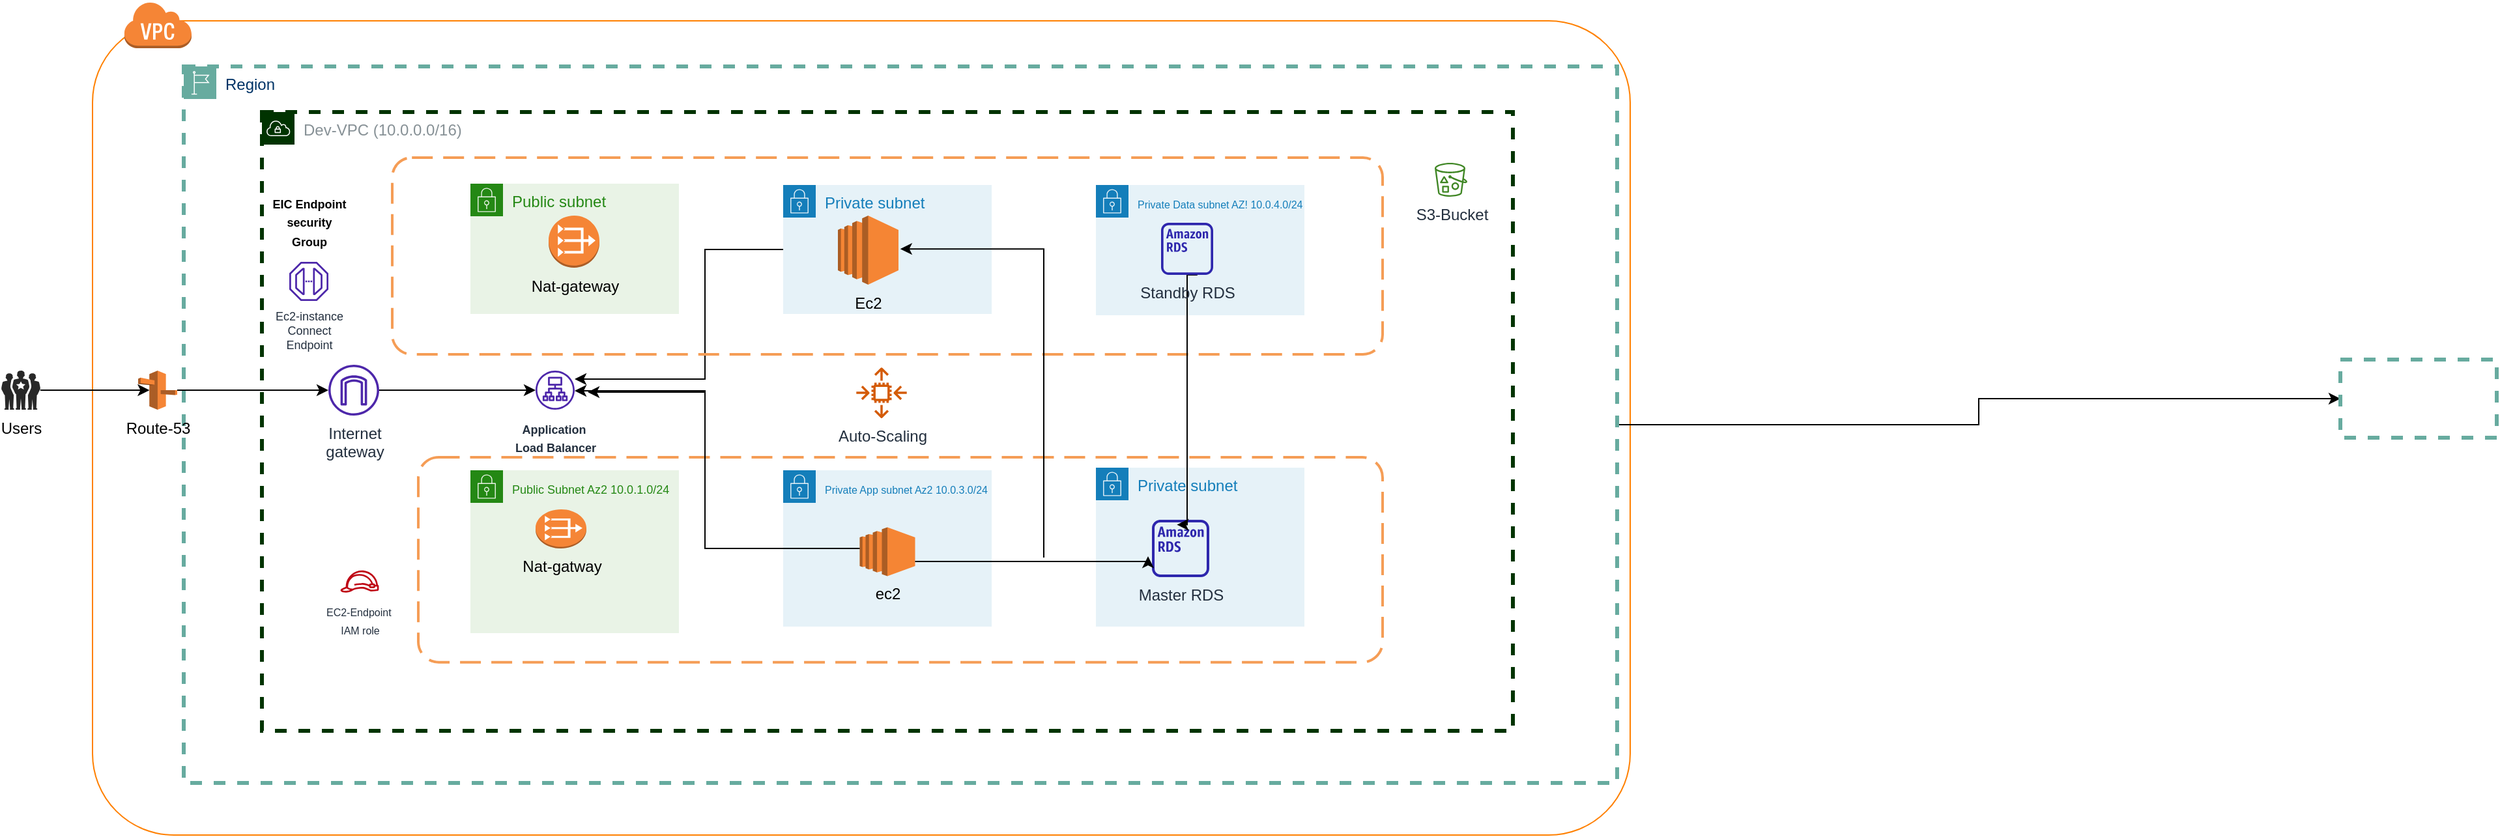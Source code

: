 <mxfile version="21.5.0" type="github">
  <diagram name="Page-1" id="T5aYnoijHJ68lmIRCN85">
    <mxGraphModel dx="2284" dy="686" grid="1" gridSize="10" guides="1" tooltips="1" connect="1" arrows="1" fold="1" page="1" pageScale="1" pageWidth="850" pageHeight="1100" math="0" shadow="0">
      <root>
        <mxCell id="0" />
        <mxCell id="1" parent="0" />
        <mxCell id="sXudaseuiDjqdtOVM29F-7" value="" style="rounded=1;arcSize=10;dashed=0;fillColor=none;gradientColor=none;strokeWidth=1;strokeColor=#FF8000;" vertex="1" parent="1">
          <mxGeometry x="-170" y="95" width="1180" height="625" as="geometry" />
        </mxCell>
        <mxCell id="sXudaseuiDjqdtOVM29F-8" value="" style="dashed=0;html=1;shape=mxgraph.aws3.virtual_private_cloud;fillColor=#F58536;gradientColor=none;dashed=0;" vertex="1" parent="1">
          <mxGeometry x="-146" y="80" width="52" height="36" as="geometry" />
        </mxCell>
        <mxCell id="sXudaseuiDjqdtOVM29F-84" value="" style="edgeStyle=orthogonalEdgeStyle;rounded=0;orthogonalLoop=1;jettySize=auto;html=1;" edge="1" parent="1" source="sXudaseuiDjqdtOVM29F-9" target="sXudaseuiDjqdtOVM29F-83">
          <mxGeometry relative="1" as="geometry" />
        </mxCell>
        <mxCell id="sXudaseuiDjqdtOVM29F-9" value="&lt;font color=&quot;#003366&quot;&gt;Region&lt;/font&gt;" style="points=[[0,0],[0.25,0],[0.5,0],[0.75,0],[1,0],[1,0.25],[1,0.5],[1,0.75],[1,1],[0.75,1],[0.5,1],[0.25,1],[0,1],[0,0.75],[0,0.5],[0,0.25]];outlineConnect=0;gradientColor=none;html=1;whiteSpace=wrap;fontSize=12;fontStyle=0;container=0;pointerEvents=0;collapsible=0;recursiveResize=0;shape=mxgraph.aws4.group;grIcon=mxgraph.aws4.group_region;strokeColor=#67AB9F;fillColor=none;verticalAlign=top;align=left;spacingLeft=30;fontColor=#147EBA;dashed=1;strokeWidth=3;" vertex="1" parent="1">
          <mxGeometry x="-100" y="130" width="1100" height="550" as="geometry" />
        </mxCell>
        <mxCell id="sXudaseuiDjqdtOVM29F-18" value="Private subnet" style="points=[[0,0],[0.25,0],[0.5,0],[0.75,0],[1,0],[1,0.25],[1,0.5],[1,0.75],[1,1],[0.75,1],[0.5,1],[0.25,1],[0,1],[0,0.75],[0,0.5],[0,0.25]];outlineConnect=0;gradientColor=none;html=1;whiteSpace=wrap;fontSize=12;fontStyle=0;container=1;pointerEvents=0;collapsible=0;recursiveResize=0;shape=mxgraph.aws4.group;grIcon=mxgraph.aws4.group_security_group;grStroke=0;strokeColor=#147EBA;fillColor=#E6F2F8;verticalAlign=top;align=left;spacingLeft=30;fontColor=#147EBA;dashed=0;" vertex="1" parent="1">
          <mxGeometry x="600" y="438" width="160" height="122" as="geometry" />
        </mxCell>
        <mxCell id="sXudaseuiDjqdtOVM29F-24" value="Master RDS" style="sketch=0;outlineConnect=0;fontColor=#232F3E;gradientColor=none;fillColor=#2E27AD;strokeColor=none;dashed=0;verticalLabelPosition=bottom;verticalAlign=top;align=center;html=1;fontSize=12;fontStyle=0;aspect=fixed;pointerEvents=1;shape=mxgraph.aws4.rds_instance_alt;" vertex="1" parent="sXudaseuiDjqdtOVM29F-18">
          <mxGeometry x="43" y="40" width="44" height="44" as="geometry" />
        </mxCell>
        <mxCell id="sXudaseuiDjqdtOVM29F-55" style="edgeStyle=orthogonalEdgeStyle;rounded=0;orthogonalLoop=1;jettySize=auto;html=1;" edge="1" parent="1" source="sXudaseuiDjqdtOVM29F-26" target="sXudaseuiDjqdtOVM29F-25">
          <mxGeometry relative="1" as="geometry" />
        </mxCell>
        <mxCell id="sXudaseuiDjqdtOVM29F-26" value="Route-53" style="outlineConnect=0;dashed=0;verticalLabelPosition=bottom;verticalAlign=top;align=center;html=1;shape=mxgraph.aws3.route_53;fillColor=#F58536;gradientColor=none;" vertex="1" parent="1">
          <mxGeometry x="-135" y="363.5" width="30" height="30" as="geometry" />
        </mxCell>
        <mxCell id="sXudaseuiDjqdtOVM29F-89" style="edgeStyle=orthogonalEdgeStyle;rounded=0;orthogonalLoop=1;jettySize=auto;html=1;entryX=0.29;entryY=0.5;entryDx=0;entryDy=0;entryPerimeter=0;" edge="1" parent="1" source="sXudaseuiDjqdtOVM29F-27" target="sXudaseuiDjqdtOVM29F-26">
          <mxGeometry relative="1" as="geometry" />
        </mxCell>
        <mxCell id="sXudaseuiDjqdtOVM29F-27" value="Users" style="verticalLabelPosition=bottom;sketch=0;html=1;fillColor=#282828;strokeColor=none;verticalAlign=top;pointerEvents=1;align=center;shape=mxgraph.cisco_safe.people_places_things_icons.icon1;" vertex="1" parent="1">
          <mxGeometry x="-240" y="363.5" width="30" height="30" as="geometry" />
        </mxCell>
        <mxCell id="sXudaseuiDjqdtOVM29F-33" value="&lt;font style=&quot;font-size: 8px;&quot;&gt;EC2-Endpoint&amp;nbsp;&lt;br&gt;IAM role&lt;/font&gt;" style="sketch=0;outlineConnect=0;fontColor=#232F3E;gradientColor=none;fillColor=#BF0816;strokeColor=none;dashed=0;verticalLabelPosition=bottom;verticalAlign=top;align=center;html=1;fontSize=12;fontStyle=0;aspect=fixed;pointerEvents=1;shape=mxgraph.aws4.role;" vertex="1" parent="1">
          <mxGeometry x="20" y="516.93" width="30" height="16.93" as="geometry" />
        </mxCell>
        <mxCell id="sXudaseuiDjqdtOVM29F-10" value="Dev-VPC (10.0.0.0/16)" style="sketch=0;outlineConnect=0;gradientColor=none;html=1;whiteSpace=wrap;fontSize=12;fontStyle=0;shape=mxgraph.aws4.group;grIcon=mxgraph.aws4.group_vpc;strokeColor=#003300;fillColor=none;verticalAlign=top;align=left;spacingLeft=30;fontColor=#879196;dashed=1;strokeWidth=3;" vertex="1" parent="1">
          <mxGeometry x="-40" y="165" width="960" height="475" as="geometry" />
        </mxCell>
        <mxCell id="sXudaseuiDjqdtOVM29F-56" style="edgeStyle=orthogonalEdgeStyle;rounded=0;orthogonalLoop=1;jettySize=auto;html=1;" edge="1" parent="1" source="sXudaseuiDjqdtOVM29F-25" target="sXudaseuiDjqdtOVM29F-50">
          <mxGeometry relative="1" as="geometry" />
        </mxCell>
        <mxCell id="sXudaseuiDjqdtOVM29F-25" value="Internet&lt;br&gt;gateway" style="sketch=0;outlineConnect=0;fontColor=#232F3E;gradientColor=none;fillColor=#4D27AA;strokeColor=none;dashed=0;verticalLabelPosition=bottom;verticalAlign=top;align=center;html=1;fontSize=12;fontStyle=0;aspect=fixed;pointerEvents=1;shape=mxgraph.aws4.internet_gateway;" vertex="1" parent="1">
          <mxGeometry x="11" y="359" width="39" height="39" as="geometry" />
        </mxCell>
        <mxCell id="sXudaseuiDjqdtOVM29F-13" value="Public subnet" style="points=[[0,0],[0.25,0],[0.5,0],[0.75,0],[1,0],[1,0.25],[1,0.5],[1,0.75],[1,1],[0.75,1],[0.5,1],[0.25,1],[0,1],[0,0.75],[0,0.5],[0,0.25]];outlineConnect=0;gradientColor=none;html=1;whiteSpace=wrap;fontSize=12;fontStyle=0;container=1;pointerEvents=0;collapsible=0;recursiveResize=0;shape=mxgraph.aws4.group;grIcon=mxgraph.aws4.group_security_group;grStroke=0;strokeColor=#248814;fillColor=#E9F3E6;verticalAlign=top;align=left;spacingLeft=30;fontColor=#248814;dashed=0;" vertex="1" parent="1">
          <mxGeometry x="120" y="220" width="160" height="100" as="geometry" />
        </mxCell>
        <mxCell id="sXudaseuiDjqdtOVM29F-20" value="Nat-gateway" style="outlineConnect=0;dashed=0;verticalLabelPosition=bottom;verticalAlign=top;align=center;html=1;shape=mxgraph.aws3.vpc_nat_gateway;fillColor=#F58536;gradientColor=none;" vertex="1" parent="sXudaseuiDjqdtOVM29F-13">
          <mxGeometry x="60" y="24.5" width="39" height="40" as="geometry" />
        </mxCell>
        <mxCell id="sXudaseuiDjqdtOVM29F-64" style="edgeStyle=orthogonalEdgeStyle;rounded=0;orthogonalLoop=1;jettySize=auto;html=1;" edge="1" parent="1" source="sXudaseuiDjqdtOVM29F-15" target="sXudaseuiDjqdtOVM29F-50">
          <mxGeometry relative="1" as="geometry">
            <Array as="points">
              <mxPoint x="300" y="271" />
              <mxPoint x="300" y="370" />
            </Array>
          </mxGeometry>
        </mxCell>
        <mxCell id="sXudaseuiDjqdtOVM29F-15" value="Private subnet" style="points=[[0,0],[0.25,0],[0.5,0],[0.75,0],[1,0],[1,0.25],[1,0.5],[1,0.75],[1,1],[0.75,1],[0.5,1],[0.25,1],[0,1],[0,0.75],[0,0.5],[0,0.25]];outlineConnect=0;gradientColor=none;html=1;whiteSpace=wrap;fontSize=12;fontStyle=0;container=1;pointerEvents=0;collapsible=0;recursiveResize=0;shape=mxgraph.aws4.group;grIcon=mxgraph.aws4.group_security_group;grStroke=0;strokeColor=#147EBA;fillColor=#E6F2F8;verticalAlign=top;align=left;spacingLeft=30;fontColor=#147EBA;dashed=0;" vertex="1" parent="1">
          <mxGeometry x="360" y="221" width="160" height="99" as="geometry" />
        </mxCell>
        <mxCell id="sXudaseuiDjqdtOVM29F-21" value="Ec2" style="outlineConnect=0;dashed=0;verticalLabelPosition=bottom;verticalAlign=top;align=center;html=1;shape=mxgraph.aws3.ec2;fillColor=#F58534;gradientColor=none;" vertex="1" parent="sXudaseuiDjqdtOVM29F-15">
          <mxGeometry x="42" y="23.5" width="46.5" height="53" as="geometry" />
        </mxCell>
        <mxCell id="sXudaseuiDjqdtOVM29F-11" value="" style="rounded=1;arcSize=10;dashed=1;strokeColor=#F59D56;fillColor=none;gradientColor=none;dashPattern=8 4;strokeWidth=2;" vertex="1" parent="sXudaseuiDjqdtOVM29F-15">
          <mxGeometry x="-300" y="-21" width="760" height="151" as="geometry" />
        </mxCell>
        <mxCell id="sXudaseuiDjqdtOVM29F-17" value="&lt;font style=&quot;font-size: 8px;&quot;&gt;Private Data subnet AZ! 10.0.4.0/24&lt;/font&gt;" style="points=[[0,0],[0.25,0],[0.5,0],[0.75,0],[1,0],[1,0.25],[1,0.5],[1,0.75],[1,1],[0.75,1],[0.5,1],[0.25,1],[0,1],[0,0.75],[0,0.5],[0,0.25]];outlineConnect=0;gradientColor=none;html=1;whiteSpace=wrap;fontSize=12;fontStyle=0;container=1;pointerEvents=0;collapsible=0;recursiveResize=0;shape=mxgraph.aws4.group;grIcon=mxgraph.aws4.group_security_group;grStroke=0;strokeColor=#147EBA;fillColor=#E6F2F8;verticalAlign=top;align=left;spacingLeft=30;fontColor=#147EBA;dashed=0;" vertex="1" parent="1">
          <mxGeometry x="600" y="221" width="160" height="100" as="geometry" />
        </mxCell>
        <mxCell id="sXudaseuiDjqdtOVM29F-12" value="" style="rounded=1;arcSize=10;dashed=1;strokeColor=#F59D56;fillColor=none;gradientColor=none;dashPattern=8 4;strokeWidth=2;container=0;" vertex="1" parent="1">
          <mxGeometry x="80" y="430" width="740" height="157.36" as="geometry" />
        </mxCell>
        <mxCell id="sXudaseuiDjqdtOVM29F-14" value="&lt;font style=&quot;font-size: 9px;&quot;&gt;Public Subnet Az2 10.0.1.0/24&lt;/font&gt;" style="points=[[0,0],[0.25,0],[0.5,0],[0.75,0],[1,0],[1,0.25],[1,0.5],[1,0.75],[1,1],[0.75,1],[0.5,1],[0.25,1],[0,1],[0,0.75],[0,0.5],[0,0.25]];outlineConnect=0;gradientColor=none;html=1;whiteSpace=wrap;fontSize=12;fontStyle=0;container=0;pointerEvents=0;collapsible=0;recursiveResize=0;shape=mxgraph.aws4.group;grIcon=mxgraph.aws4.group_security_group;grStroke=0;strokeColor=#248814;fillColor=#E9F3E6;verticalAlign=top;align=left;spacingLeft=30;fontColor=#248814;dashed=0;" vertex="1" parent="1">
          <mxGeometry x="120" y="440" width="160" height="125" as="geometry" />
        </mxCell>
        <mxCell id="sXudaseuiDjqdtOVM29F-62" style="edgeStyle=orthogonalEdgeStyle;rounded=0;orthogonalLoop=1;jettySize=auto;html=1;" edge="1" parent="1" source="sXudaseuiDjqdtOVM29F-16" target="sXudaseuiDjqdtOVM29F-50">
          <mxGeometry relative="1" as="geometry">
            <Array as="points">
              <mxPoint x="300" y="500" />
              <mxPoint x="300" y="379" />
            </Array>
          </mxGeometry>
        </mxCell>
        <mxCell id="sXudaseuiDjqdtOVM29F-16" value="&lt;font style=&quot;font-size: 8px;&quot;&gt;Private App subnet Az2 10.0.3.0/24&lt;/font&gt;" style="points=[[0,0],[0.25,0],[0.5,0],[0.75,0],[1,0],[1,0.25],[1,0.5],[1,0.75],[1,1],[0.75,1],[0.5,1],[0.25,1],[0,1],[0,0.75],[0,0.5],[0,0.25]];outlineConnect=0;gradientColor=none;html=1;whiteSpace=wrap;fontSize=12;fontStyle=0;container=1;pointerEvents=0;collapsible=0;recursiveResize=0;shape=mxgraph.aws4.group;grIcon=mxgraph.aws4.group_security_group;grStroke=0;strokeColor=#147EBA;fillColor=#E6F2F8;verticalAlign=top;align=left;spacingLeft=30;fontColor=#147EBA;dashed=0;" vertex="1" parent="1">
          <mxGeometry x="360" y="440" width="160" height="120" as="geometry" />
        </mxCell>
        <mxCell id="sXudaseuiDjqdtOVM29F-22" value="ec2" style="outlineConnect=0;dashed=0;verticalLabelPosition=bottom;verticalAlign=top;align=center;html=1;shape=mxgraph.aws3.ec2;fillColor=#F58534;gradientColor=none;" vertex="1" parent="sXudaseuiDjqdtOVM29F-16">
          <mxGeometry x="58.75" y="43.75" width="42.5" height="37.5" as="geometry" />
        </mxCell>
        <mxCell id="sXudaseuiDjqdtOVM29F-63" style="edgeStyle=orthogonalEdgeStyle;rounded=0;orthogonalLoop=1;jettySize=auto;html=1;" edge="1" parent="1" source="sXudaseuiDjqdtOVM29F-22">
          <mxGeometry relative="1" as="geometry">
            <mxPoint x="210" y="380" as="targetPoint" />
            <mxPoint x="323" y="380" as="sourcePoint" />
            <Array as="points">
              <mxPoint x="300" y="500" />
              <mxPoint x="300" y="380" />
            </Array>
          </mxGeometry>
        </mxCell>
        <mxCell id="sXudaseuiDjqdtOVM29F-66" style="edgeStyle=orthogonalEdgeStyle;rounded=0;orthogonalLoop=1;jettySize=auto;html=1;" edge="1" parent="1" source="sXudaseuiDjqdtOVM29F-22">
          <mxGeometry relative="1" as="geometry">
            <mxPoint x="640" y="506" as="targetPoint" />
            <Array as="points">
              <mxPoint x="640" y="510" />
            </Array>
          </mxGeometry>
        </mxCell>
        <mxCell id="sXudaseuiDjqdtOVM29F-72" style="edgeStyle=orthogonalEdgeStyle;rounded=0;orthogonalLoop=1;jettySize=auto;html=1;entryX=0.513;entryY=0.464;entryDx=0;entryDy=0;entryPerimeter=0;" edge="1" parent="1" target="sXudaseuiDjqdtOVM29F-11">
          <mxGeometry relative="1" as="geometry">
            <mxPoint x="560" y="507" as="sourcePoint" />
            <Array as="points">
              <mxPoint x="560" y="507" />
              <mxPoint x="560" y="270" />
            </Array>
          </mxGeometry>
        </mxCell>
        <mxCell id="sXudaseuiDjqdtOVM29F-19" value="Nat-gatway" style="outlineConnect=0;dashed=0;verticalLabelPosition=bottom;verticalAlign=top;align=center;html=1;shape=mxgraph.aws3.vpc_nat_gateway;fillColor=#F58536;gradientColor=none;" vertex="1" parent="1">
          <mxGeometry x="170" y="470" width="39" height="30" as="geometry" />
        </mxCell>
        <mxCell id="sXudaseuiDjqdtOVM29F-70" style="edgeStyle=orthogonalEdgeStyle;rounded=0;orthogonalLoop=1;jettySize=auto;html=1;entryX=0.776;entryY=0.329;entryDx=0;entryDy=0;entryPerimeter=0;endArrow=classic;endFill=1;" edge="1" parent="1">
          <mxGeometry relative="1" as="geometry">
            <mxPoint x="677.9" y="290" as="sourcePoint" />
            <mxPoint x="662.14" y="481.771" as="targetPoint" />
            <Array as="points">
              <mxPoint x="670" y="290" />
              <mxPoint x="670" y="482" />
            </Array>
          </mxGeometry>
        </mxCell>
        <mxCell id="sXudaseuiDjqdtOVM29F-23" value="Standby RDS" style="sketch=0;outlineConnect=0;fontColor=#232F3E;gradientColor=none;fillColor=#2E27AD;strokeColor=none;dashed=0;verticalLabelPosition=bottom;verticalAlign=top;align=center;html=1;fontSize=12;fontStyle=0;aspect=fixed;pointerEvents=1;shape=mxgraph.aws4.rds_instance_alt;" vertex="1" parent="1">
          <mxGeometry x="650" y="250" width="40" height="40" as="geometry" />
        </mxCell>
        <mxCell id="sXudaseuiDjqdtOVM29F-29" value="&lt;font style=&quot;font-size: 9px;&quot;&gt;&lt;b&gt;EIC Endpoint&lt;br&gt;security&lt;br&gt;Group&lt;/b&gt;&lt;/font&gt;" style="shape=image;html=1;verticalAlign=top;verticalLabelPosition=bottom;labelBackgroundColor=#ffffff;imageAspect=0;aspect=fixed;image=https://cdn4.iconfinder.com/data/icons/ios-web-user-interface-multi-circle-flat-vol-5/512/Collection_folder_data_group_locked_security_secure_lock-128.png" vertex="1" parent="1">
          <mxGeometry x="-19" y="192" width="29" height="29" as="geometry" />
        </mxCell>
        <mxCell id="sXudaseuiDjqdtOVM29F-42" value="S3-Bucket" style="sketch=0;outlineConnect=0;fontColor=#232F3E;gradientColor=none;fillColor=#3F8624;strokeColor=none;dashed=0;verticalLabelPosition=bottom;verticalAlign=top;align=center;html=1;fontSize=12;fontStyle=0;aspect=fixed;pointerEvents=1;shape=mxgraph.aws4.bucket_with_objects;" vertex="1" parent="1">
          <mxGeometry x="860" y="204" width="25" height="26" as="geometry" />
        </mxCell>
        <mxCell id="sXudaseuiDjqdtOVM29F-45" value="Ec2-instance&lt;br style=&quot;font-size: 9px;&quot;&gt;Connect&lt;br style=&quot;font-size: 9px;&quot;&gt;Endpoint" style="sketch=0;outlineConnect=0;fontColor=#232F3E;gradientColor=none;fillColor=#4D27AA;strokeColor=none;dashed=0;verticalLabelPosition=bottom;verticalAlign=top;align=center;html=1;fontSize=9;fontStyle=0;aspect=fixed;pointerEvents=1;shape=mxgraph.aws4.endpoint;" vertex="1" parent="1">
          <mxGeometry x="-19" y="280" width="30" height="30" as="geometry" />
        </mxCell>
        <mxCell id="sXudaseuiDjqdtOVM29F-50" value="&lt;font style=&quot;font-size: 9px;&quot;&gt;&lt;b&gt;Application&amp;nbsp;&lt;br&gt;Load Balancer&lt;/b&gt;&lt;/font&gt;" style="sketch=0;outlineConnect=0;fontColor=#232F3E;gradientColor=none;fillColor=#4D27AA;strokeColor=none;dashed=0;verticalLabelPosition=bottom;verticalAlign=top;align=center;html=1;fontSize=12;fontStyle=0;aspect=fixed;pointerEvents=1;shape=mxgraph.aws4.application_load_balancer;" vertex="1" parent="1">
          <mxGeometry x="170" y="363.5" width="30" height="30" as="geometry" />
        </mxCell>
        <mxCell id="sXudaseuiDjqdtOVM29F-53" value="Auto-Scaling" style="sketch=0;outlineConnect=0;fontColor=#232F3E;gradientColor=none;fillColor=#D45B07;strokeColor=none;dashed=0;verticalLabelPosition=bottom;verticalAlign=top;align=center;html=1;fontSize=12;fontStyle=0;aspect=fixed;pointerEvents=1;shape=mxgraph.aws4.auto_scaling2;" vertex="1" parent="1">
          <mxGeometry x="416" y="361" width="39" height="39" as="geometry" />
        </mxCell>
        <mxCell id="sXudaseuiDjqdtOVM29F-83" value="" style="whiteSpace=wrap;html=1;align=left;verticalAlign=top;fillColor=none;strokeColor=#67AB9F;fontColor=#147EBA;gradientColor=none;fontStyle=0;spacingLeft=30;dashed=1;strokeWidth=3;" vertex="1" parent="1">
          <mxGeometry x="1555" y="355" width="120" height="60" as="geometry" />
        </mxCell>
      </root>
    </mxGraphModel>
  </diagram>
</mxfile>
